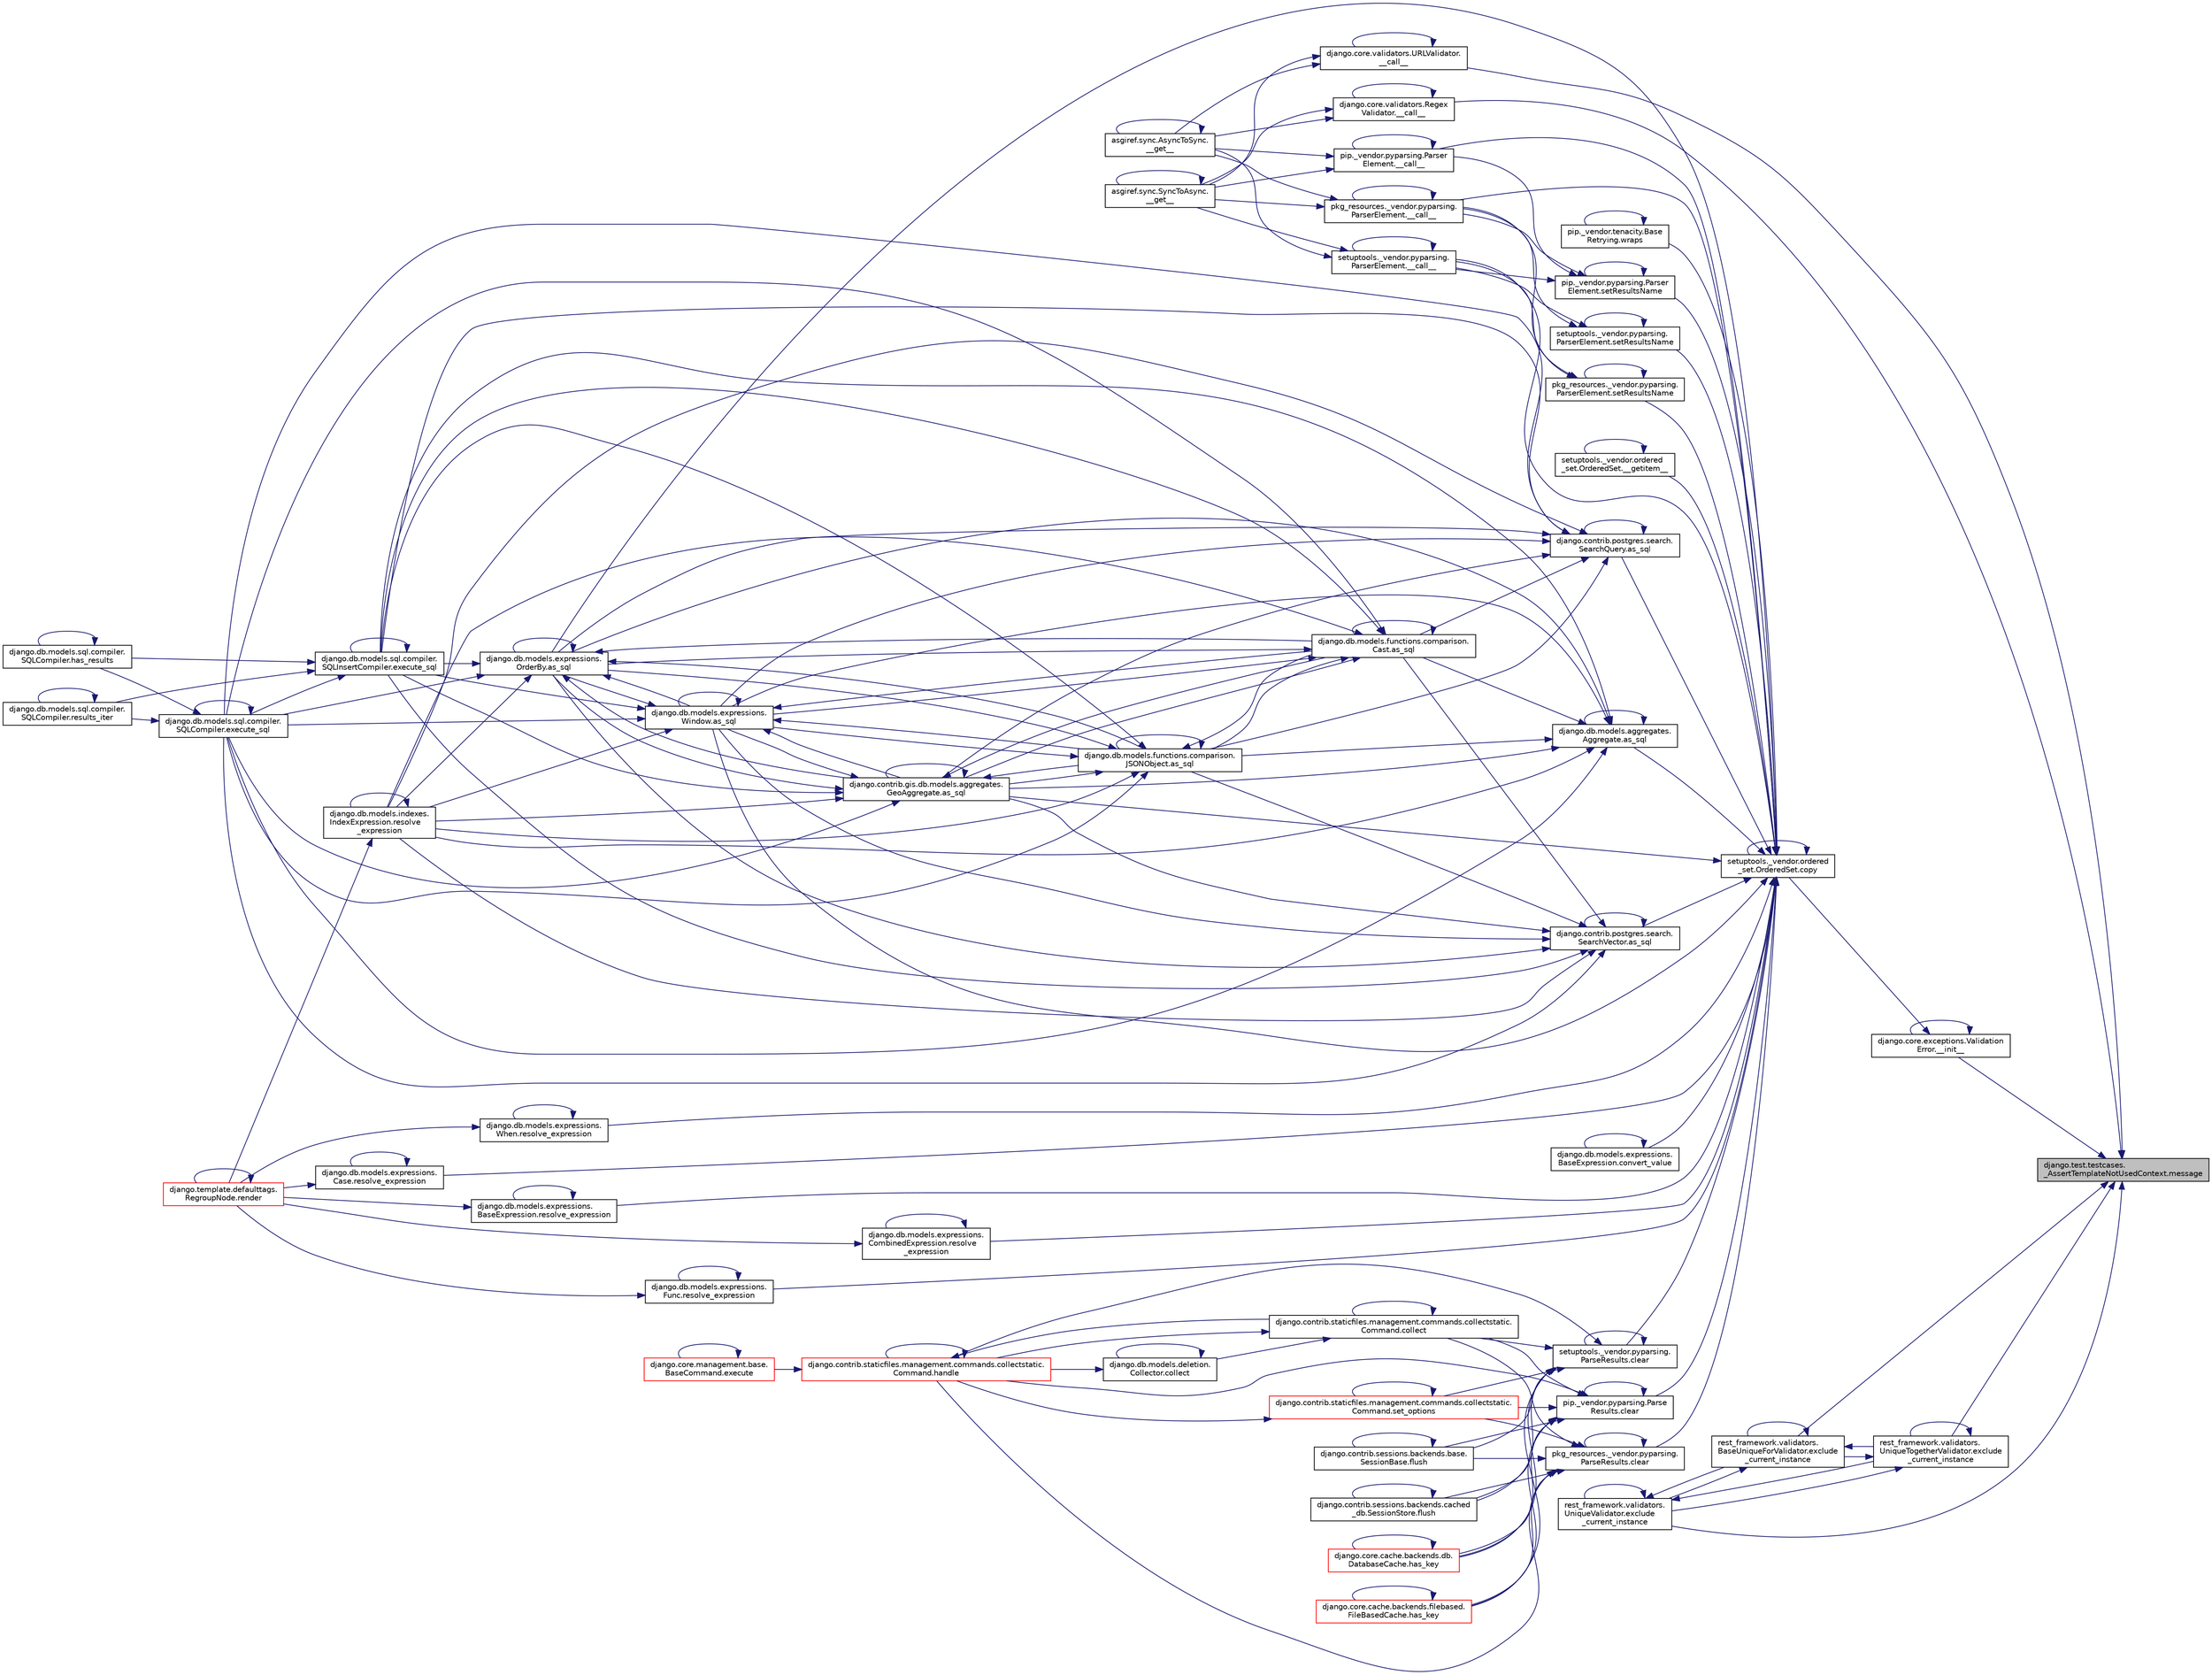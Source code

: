 digraph "django.test.testcases._AssertTemplateNotUsedContext.message"
{
 // LATEX_PDF_SIZE
  edge [fontname="Helvetica",fontsize="10",labelfontname="Helvetica",labelfontsize="10"];
  node [fontname="Helvetica",fontsize="10",shape=record];
  rankdir="RL";
  Node1 [label="django.test.testcases.\l_AssertTemplateNotUsedContext.message",height=0.2,width=0.4,color="black", fillcolor="grey75", style="filled", fontcolor="black",tooltip=" "];
  Node1 -> Node2 [dir="back",color="midnightblue",fontsize="10",style="solid",fontname="Helvetica"];
  Node2 [label="django.core.validators.Regex\lValidator.__call__",height=0.2,width=0.4,color="black", fillcolor="white", style="filled",URL="$de/dbf/classdjango_1_1core_1_1validators_1_1_regex_validator.html#ac9e6e877076e404ea076f207a43693c2",tooltip=" "];
  Node2 -> Node2 [dir="back",color="midnightblue",fontsize="10",style="solid",fontname="Helvetica"];
  Node2 -> Node3 [dir="back",color="midnightblue",fontsize="10",style="solid",fontname="Helvetica"];
  Node3 [label="asgiref.sync.AsyncToSync.\l__get__",height=0.2,width=0.4,color="black", fillcolor="white", style="filled",URL="$d9/d29/classasgiref_1_1sync_1_1_async_to_sync.html#a46832a12ae2d274d0c12529ddfed2c0b",tooltip=" "];
  Node3 -> Node3 [dir="back",color="midnightblue",fontsize="10",style="solid",fontname="Helvetica"];
  Node2 -> Node4 [dir="back",color="midnightblue",fontsize="10",style="solid",fontname="Helvetica"];
  Node4 [label="asgiref.sync.SyncToAsync.\l__get__",height=0.2,width=0.4,color="black", fillcolor="white", style="filled",URL="$de/d26/classasgiref_1_1sync_1_1_sync_to_async.html#a73128fe0b173a144bbf422953df88ddb",tooltip=" "];
  Node4 -> Node4 [dir="back",color="midnightblue",fontsize="10",style="solid",fontname="Helvetica"];
  Node1 -> Node5 [dir="back",color="midnightblue",fontsize="10",style="solid",fontname="Helvetica"];
  Node5 [label="django.core.validators.URLValidator.\l__call__",height=0.2,width=0.4,color="black", fillcolor="white", style="filled",URL="$d1/dfb/classdjango_1_1core_1_1validators_1_1_u_r_l_validator.html#a20d3e9e49e2ecc5443be887f53b7a204",tooltip=" "];
  Node5 -> Node5 [dir="back",color="midnightblue",fontsize="10",style="solid",fontname="Helvetica"];
  Node5 -> Node3 [dir="back",color="midnightblue",fontsize="10",style="solid",fontname="Helvetica"];
  Node5 -> Node4 [dir="back",color="midnightblue",fontsize="10",style="solid",fontname="Helvetica"];
  Node1 -> Node6 [dir="back",color="midnightblue",fontsize="10",style="solid",fontname="Helvetica"];
  Node6 [label="django.core.exceptions.Validation\lError.__init__",height=0.2,width=0.4,color="black", fillcolor="white", style="filled",URL="$d0/d31/classdjango_1_1core_1_1exceptions_1_1_validation_error.html#aa157e0e84234a762d710ff212076c3f1",tooltip=" "];
  Node6 -> Node6 [dir="back",color="midnightblue",fontsize="10",style="solid",fontname="Helvetica"];
  Node6 -> Node7 [dir="back",color="midnightblue",fontsize="10",style="solid",fontname="Helvetica"];
  Node7 [label="setuptools._vendor.ordered\l_set.OrderedSet.copy",height=0.2,width=0.4,color="black", fillcolor="white", style="filled",URL="$d0/d40/classsetuptools_1_1__vendor_1_1ordered__set_1_1_ordered_set.html#a84224c403039b9dac5d2794d85073053",tooltip=" "];
  Node7 -> Node8 [dir="back",color="midnightblue",fontsize="10",style="solid",fontname="Helvetica"];
  Node8 [label="pip._vendor.pyparsing.Parser\lElement.__call__",height=0.2,width=0.4,color="black", fillcolor="white", style="filled",URL="$df/d7f/classpip_1_1__vendor_1_1pyparsing_1_1_parser_element.html#ae345dfb10ea6a1e9c77120e86129ab16",tooltip=" "];
  Node8 -> Node8 [dir="back",color="midnightblue",fontsize="10",style="solid",fontname="Helvetica"];
  Node8 -> Node3 [dir="back",color="midnightblue",fontsize="10",style="solid",fontname="Helvetica"];
  Node8 -> Node4 [dir="back",color="midnightblue",fontsize="10",style="solid",fontname="Helvetica"];
  Node7 -> Node9 [dir="back",color="midnightblue",fontsize="10",style="solid",fontname="Helvetica"];
  Node9 [label="pkg_resources._vendor.pyparsing.\lParserElement.__call__",height=0.2,width=0.4,color="black", fillcolor="white", style="filled",URL="$de/df0/classpkg__resources_1_1__vendor_1_1pyparsing_1_1_parser_element.html#a43d9a7e720d29a80c49f63998712c9a5",tooltip=" "];
  Node9 -> Node9 [dir="back",color="midnightblue",fontsize="10",style="solid",fontname="Helvetica"];
  Node9 -> Node3 [dir="back",color="midnightblue",fontsize="10",style="solid",fontname="Helvetica"];
  Node9 -> Node4 [dir="back",color="midnightblue",fontsize="10",style="solid",fontname="Helvetica"];
  Node7 -> Node10 [dir="back",color="midnightblue",fontsize="10",style="solid",fontname="Helvetica"];
  Node10 [label="setuptools._vendor.pyparsing.\lParserElement.__call__",height=0.2,width=0.4,color="black", fillcolor="white", style="filled",URL="$d9/d25/classsetuptools_1_1__vendor_1_1pyparsing_1_1_parser_element.html#a7f154aa4d9339f88d2306325bf99b953",tooltip=" "];
  Node10 -> Node10 [dir="back",color="midnightblue",fontsize="10",style="solid",fontname="Helvetica"];
  Node10 -> Node3 [dir="back",color="midnightblue",fontsize="10",style="solid",fontname="Helvetica"];
  Node10 -> Node4 [dir="back",color="midnightblue",fontsize="10",style="solid",fontname="Helvetica"];
  Node7 -> Node11 [dir="back",color="midnightblue",fontsize="10",style="solid",fontname="Helvetica"];
  Node11 [label="setuptools._vendor.ordered\l_set.OrderedSet.__getitem__",height=0.2,width=0.4,color="black", fillcolor="white", style="filled",URL="$d0/d40/classsetuptools_1_1__vendor_1_1ordered__set_1_1_ordered_set.html#afa5d263824cc35374a0cf762672f68ae",tooltip=" "];
  Node11 -> Node11 [dir="back",color="midnightblue",fontsize="10",style="solid",fontname="Helvetica"];
  Node7 -> Node12 [dir="back",color="midnightblue",fontsize="10",style="solid",fontname="Helvetica"];
  Node12 [label="django.db.models.aggregates.\lAggregate.as_sql",height=0.2,width=0.4,color="black", fillcolor="white", style="filled",URL="$d7/d0c/classdjango_1_1db_1_1models_1_1aggregates_1_1_aggregate.html#a86af10d7994d4f7a535cb7476201db71",tooltip=" "];
  Node12 -> Node12 [dir="back",color="midnightblue",fontsize="10",style="solid",fontname="Helvetica"];
  Node12 -> Node13 [dir="back",color="midnightblue",fontsize="10",style="solid",fontname="Helvetica"];
  Node13 [label="django.db.models.functions.comparison.\lCast.as_sql",height=0.2,width=0.4,color="black", fillcolor="white", style="filled",URL="$dd/d3c/classdjango_1_1db_1_1models_1_1functions_1_1comparison_1_1_cast.html#a010e365ade29d50da0332d4f46b95cf0",tooltip=" "];
  Node13 -> Node13 [dir="back",color="midnightblue",fontsize="10",style="solid",fontname="Helvetica"];
  Node13 -> Node14 [dir="back",color="midnightblue",fontsize="10",style="solid",fontname="Helvetica"];
  Node14 [label="django.db.models.functions.comparison.\lJSONObject.as_sql",height=0.2,width=0.4,color="black", fillcolor="white", style="filled",URL="$db/d2f/classdjango_1_1db_1_1models_1_1functions_1_1comparison_1_1_j_s_o_n_object.html#a7ea48a9164c15f6c04fa1851987b0be4",tooltip=" "];
  Node14 -> Node13 [dir="back",color="midnightblue",fontsize="10",style="solid",fontname="Helvetica"];
  Node14 -> Node14 [dir="back",color="midnightblue",fontsize="10",style="solid",fontname="Helvetica"];
  Node14 -> Node15 [dir="back",color="midnightblue",fontsize="10",style="solid",fontname="Helvetica"];
  Node15 [label="django.contrib.gis.db.models.aggregates.\lGeoAggregate.as_sql",height=0.2,width=0.4,color="black", fillcolor="white", style="filled",URL="$df/dbe/classdjango_1_1contrib_1_1gis_1_1db_1_1models_1_1aggregates_1_1_geo_aggregate.html#a129bfb83cb8d965d40be63e974594fa7",tooltip=" "];
  Node15 -> Node13 [dir="back",color="midnightblue",fontsize="10",style="solid",fontname="Helvetica"];
  Node15 -> Node14 [dir="back",color="midnightblue",fontsize="10",style="solid",fontname="Helvetica"];
  Node15 -> Node15 [dir="back",color="midnightblue",fontsize="10",style="solid",fontname="Helvetica"];
  Node15 -> Node16 [dir="back",color="midnightblue",fontsize="10",style="solid",fontname="Helvetica"];
  Node16 [label="django.db.models.expressions.\lWindow.as_sql",height=0.2,width=0.4,color="black", fillcolor="white", style="filled",URL="$d6/d1c/classdjango_1_1db_1_1models_1_1expressions_1_1_window.html#a2a81a422e2884ef2026394b0f83416dc",tooltip=" "];
  Node16 -> Node13 [dir="back",color="midnightblue",fontsize="10",style="solid",fontname="Helvetica"];
  Node16 -> Node14 [dir="back",color="midnightblue",fontsize="10",style="solid",fontname="Helvetica"];
  Node16 -> Node15 [dir="back",color="midnightblue",fontsize="10",style="solid",fontname="Helvetica"];
  Node16 -> Node16 [dir="back",color="midnightblue",fontsize="10",style="solid",fontname="Helvetica"];
  Node16 -> Node17 [dir="back",color="midnightblue",fontsize="10",style="solid",fontname="Helvetica"];
  Node17 [label="django.db.models.expressions.\lOrderBy.as_sql",height=0.2,width=0.4,color="black", fillcolor="white", style="filled",URL="$da/d4d/classdjango_1_1db_1_1models_1_1expressions_1_1_order_by.html#a343064ad7cfdac310e95fd997ee6d4cc",tooltip=" "];
  Node17 -> Node13 [dir="back",color="midnightblue",fontsize="10",style="solid",fontname="Helvetica"];
  Node17 -> Node14 [dir="back",color="midnightblue",fontsize="10",style="solid",fontname="Helvetica"];
  Node17 -> Node15 [dir="back",color="midnightblue",fontsize="10",style="solid",fontname="Helvetica"];
  Node17 -> Node16 [dir="back",color="midnightblue",fontsize="10",style="solid",fontname="Helvetica"];
  Node17 -> Node17 [dir="back",color="midnightblue",fontsize="10",style="solid",fontname="Helvetica"];
  Node17 -> Node18 [dir="back",color="midnightblue",fontsize="10",style="solid",fontname="Helvetica"];
  Node18 [label="django.db.models.sql.compiler.\lSQLCompiler.execute_sql",height=0.2,width=0.4,color="black", fillcolor="white", style="filled",URL="$df/de2/classdjango_1_1db_1_1models_1_1sql_1_1compiler_1_1_s_q_l_compiler.html#a2547088c51124a0d09620d04cf56b050",tooltip=" "];
  Node18 -> Node18 [dir="back",color="midnightblue",fontsize="10",style="solid",fontname="Helvetica"];
  Node18 -> Node19 [dir="back",color="midnightblue",fontsize="10",style="solid",fontname="Helvetica"];
  Node19 [label="django.db.models.sql.compiler.\lSQLCompiler.has_results",height=0.2,width=0.4,color="black", fillcolor="white", style="filled",URL="$df/de2/classdjango_1_1db_1_1models_1_1sql_1_1compiler_1_1_s_q_l_compiler.html#a9d05678c81b8b17bf60caf67b3a66fee",tooltip=" "];
  Node19 -> Node19 [dir="back",color="midnightblue",fontsize="10",style="solid",fontname="Helvetica"];
  Node18 -> Node20 [dir="back",color="midnightblue",fontsize="10",style="solid",fontname="Helvetica"];
  Node20 [label="django.db.models.sql.compiler.\lSQLCompiler.results_iter",height=0.2,width=0.4,color="black", fillcolor="white", style="filled",URL="$df/de2/classdjango_1_1db_1_1models_1_1sql_1_1compiler_1_1_s_q_l_compiler.html#ae8fdefa3a4dd74aa89ec963abf30fcde",tooltip=" "];
  Node20 -> Node20 [dir="back",color="midnightblue",fontsize="10",style="solid",fontname="Helvetica"];
  Node17 -> Node21 [dir="back",color="midnightblue",fontsize="10",style="solid",fontname="Helvetica"];
  Node21 [label="django.db.models.sql.compiler.\lSQLInsertCompiler.execute_sql",height=0.2,width=0.4,color="black", fillcolor="white", style="filled",URL="$dd/daa/classdjango_1_1db_1_1models_1_1sql_1_1compiler_1_1_s_q_l_insert_compiler.html#a2ebda5346b92962b6ac5ca8234bfeb42",tooltip=" "];
  Node21 -> Node18 [dir="back",color="midnightblue",fontsize="10",style="solid",fontname="Helvetica"];
  Node21 -> Node21 [dir="back",color="midnightblue",fontsize="10",style="solid",fontname="Helvetica"];
  Node21 -> Node19 [dir="back",color="midnightblue",fontsize="10",style="solid",fontname="Helvetica"];
  Node21 -> Node20 [dir="back",color="midnightblue",fontsize="10",style="solid",fontname="Helvetica"];
  Node17 -> Node22 [dir="back",color="midnightblue",fontsize="10",style="solid",fontname="Helvetica"];
  Node22 [label="django.db.models.indexes.\lIndexExpression.resolve\l_expression",height=0.2,width=0.4,color="black", fillcolor="white", style="filled",URL="$df/d4f/classdjango_1_1db_1_1models_1_1indexes_1_1_index_expression.html#ae39ac90454fba3ff53ac2d342cd5feea",tooltip=" "];
  Node22 -> Node23 [dir="back",color="midnightblue",fontsize="10",style="solid",fontname="Helvetica"];
  Node23 [label="django.template.defaulttags.\lRegroupNode.render",height=0.2,width=0.4,color="red", fillcolor="white", style="filled",URL="$da/d86/classdjango_1_1template_1_1defaulttags_1_1_regroup_node.html#a301b8a2fd8a69d413de73aa3065f73c6",tooltip=" "];
  Node23 -> Node23 [dir="back",color="midnightblue",fontsize="10",style="solid",fontname="Helvetica"];
  Node22 -> Node22 [dir="back",color="midnightblue",fontsize="10",style="solid",fontname="Helvetica"];
  Node16 -> Node18 [dir="back",color="midnightblue",fontsize="10",style="solid",fontname="Helvetica"];
  Node16 -> Node21 [dir="back",color="midnightblue",fontsize="10",style="solid",fontname="Helvetica"];
  Node16 -> Node22 [dir="back",color="midnightblue",fontsize="10",style="solid",fontname="Helvetica"];
  Node15 -> Node17 [dir="back",color="midnightblue",fontsize="10",style="solid",fontname="Helvetica"];
  Node15 -> Node18 [dir="back",color="midnightblue",fontsize="10",style="solid",fontname="Helvetica"];
  Node15 -> Node21 [dir="back",color="midnightblue",fontsize="10",style="solid",fontname="Helvetica"];
  Node15 -> Node22 [dir="back",color="midnightblue",fontsize="10",style="solid",fontname="Helvetica"];
  Node14 -> Node16 [dir="back",color="midnightblue",fontsize="10",style="solid",fontname="Helvetica"];
  Node14 -> Node17 [dir="back",color="midnightblue",fontsize="10",style="solid",fontname="Helvetica"];
  Node14 -> Node18 [dir="back",color="midnightblue",fontsize="10",style="solid",fontname="Helvetica"];
  Node14 -> Node21 [dir="back",color="midnightblue",fontsize="10",style="solid",fontname="Helvetica"];
  Node14 -> Node22 [dir="back",color="midnightblue",fontsize="10",style="solid",fontname="Helvetica"];
  Node13 -> Node15 [dir="back",color="midnightblue",fontsize="10",style="solid",fontname="Helvetica"];
  Node13 -> Node16 [dir="back",color="midnightblue",fontsize="10",style="solid",fontname="Helvetica"];
  Node13 -> Node17 [dir="back",color="midnightblue",fontsize="10",style="solid",fontname="Helvetica"];
  Node13 -> Node18 [dir="back",color="midnightblue",fontsize="10",style="solid",fontname="Helvetica"];
  Node13 -> Node21 [dir="back",color="midnightblue",fontsize="10",style="solid",fontname="Helvetica"];
  Node13 -> Node22 [dir="back",color="midnightblue",fontsize="10",style="solid",fontname="Helvetica"];
  Node12 -> Node14 [dir="back",color="midnightblue",fontsize="10",style="solid",fontname="Helvetica"];
  Node12 -> Node15 [dir="back",color="midnightblue",fontsize="10",style="solid",fontname="Helvetica"];
  Node12 -> Node16 [dir="back",color="midnightblue",fontsize="10",style="solid",fontname="Helvetica"];
  Node12 -> Node17 [dir="back",color="midnightblue",fontsize="10",style="solid",fontname="Helvetica"];
  Node12 -> Node18 [dir="back",color="midnightblue",fontsize="10",style="solid",fontname="Helvetica"];
  Node12 -> Node21 [dir="back",color="midnightblue",fontsize="10",style="solid",fontname="Helvetica"];
  Node12 -> Node22 [dir="back",color="midnightblue",fontsize="10",style="solid",fontname="Helvetica"];
  Node7 -> Node15 [dir="back",color="midnightblue",fontsize="10",style="solid",fontname="Helvetica"];
  Node7 -> Node26 [dir="back",color="midnightblue",fontsize="10",style="solid",fontname="Helvetica"];
  Node26 [label="django.contrib.postgres.search.\lSearchVector.as_sql",height=0.2,width=0.4,color="black", fillcolor="white", style="filled",URL="$d3/d9b/classdjango_1_1contrib_1_1postgres_1_1search_1_1_search_vector.html#a20b770d5d88a5d8d2c6b3f60feb66e07",tooltip=" "];
  Node26 -> Node13 [dir="back",color="midnightblue",fontsize="10",style="solid",fontname="Helvetica"];
  Node26 -> Node14 [dir="back",color="midnightblue",fontsize="10",style="solid",fontname="Helvetica"];
  Node26 -> Node15 [dir="back",color="midnightblue",fontsize="10",style="solid",fontname="Helvetica"];
  Node26 -> Node26 [dir="back",color="midnightblue",fontsize="10",style="solid",fontname="Helvetica"];
  Node26 -> Node16 [dir="back",color="midnightblue",fontsize="10",style="solid",fontname="Helvetica"];
  Node26 -> Node17 [dir="back",color="midnightblue",fontsize="10",style="solid",fontname="Helvetica"];
  Node26 -> Node18 [dir="back",color="midnightblue",fontsize="10",style="solid",fontname="Helvetica"];
  Node26 -> Node21 [dir="back",color="midnightblue",fontsize="10",style="solid",fontname="Helvetica"];
  Node26 -> Node22 [dir="back",color="midnightblue",fontsize="10",style="solid",fontname="Helvetica"];
  Node7 -> Node27 [dir="back",color="midnightblue",fontsize="10",style="solid",fontname="Helvetica"];
  Node27 [label="django.contrib.postgres.search.\lSearchQuery.as_sql",height=0.2,width=0.4,color="black", fillcolor="white", style="filled",URL="$d4/d5f/classdjango_1_1contrib_1_1postgres_1_1search_1_1_search_query.html#a08057a93d8da31c23329543b1d429539",tooltip=" "];
  Node27 -> Node13 [dir="back",color="midnightblue",fontsize="10",style="solid",fontname="Helvetica"];
  Node27 -> Node14 [dir="back",color="midnightblue",fontsize="10",style="solid",fontname="Helvetica"];
  Node27 -> Node15 [dir="back",color="midnightblue",fontsize="10",style="solid",fontname="Helvetica"];
  Node27 -> Node27 [dir="back",color="midnightblue",fontsize="10",style="solid",fontname="Helvetica"];
  Node27 -> Node16 [dir="back",color="midnightblue",fontsize="10",style="solid",fontname="Helvetica"];
  Node27 -> Node17 [dir="back",color="midnightblue",fontsize="10",style="solid",fontname="Helvetica"];
  Node27 -> Node18 [dir="back",color="midnightblue",fontsize="10",style="solid",fontname="Helvetica"];
  Node27 -> Node21 [dir="back",color="midnightblue",fontsize="10",style="solid",fontname="Helvetica"];
  Node27 -> Node22 [dir="back",color="midnightblue",fontsize="10",style="solid",fontname="Helvetica"];
  Node7 -> Node16 [dir="back",color="midnightblue",fontsize="10",style="solid",fontname="Helvetica"];
  Node7 -> Node17 [dir="back",color="midnightblue",fontsize="10",style="solid",fontname="Helvetica"];
  Node7 -> Node28 [dir="back",color="midnightblue",fontsize="10",style="solid",fontname="Helvetica"];
  Node28 [label="pip._vendor.pyparsing.Parse\lResults.clear",height=0.2,width=0.4,color="black", fillcolor="white", style="filled",URL="$d3/d5b/classpip_1_1__vendor_1_1pyparsing_1_1_parse_results.html#ab6e049e34b90004c1d59069da7a5cc08",tooltip=" "];
  Node28 -> Node28 [dir="back",color="midnightblue",fontsize="10",style="solid",fontname="Helvetica"];
  Node28 -> Node29 [dir="back",color="midnightblue",fontsize="10",style="solid",fontname="Helvetica"];
  Node29 [label="django.contrib.staticfiles.management.commands.collectstatic.\lCommand.collect",height=0.2,width=0.4,color="black", fillcolor="white", style="filled",URL="$d8/df6/classdjango_1_1contrib_1_1staticfiles_1_1management_1_1commands_1_1collectstatic_1_1_command.html#aba77c58b072adfba7d601f87dbb8d127",tooltip=" "];
  Node29 -> Node29 [dir="back",color="midnightblue",fontsize="10",style="solid",fontname="Helvetica"];
  Node29 -> Node30 [dir="back",color="midnightblue",fontsize="10",style="solid",fontname="Helvetica"];
  Node30 [label="django.db.models.deletion.\lCollector.collect",height=0.2,width=0.4,color="black", fillcolor="white", style="filled",URL="$d8/dc4/classdjango_1_1db_1_1models_1_1deletion_1_1_collector.html#a44e7793473ae99b03633319af84ad54a",tooltip=" "];
  Node30 -> Node30 [dir="back",color="midnightblue",fontsize="10",style="solid",fontname="Helvetica"];
  Node30 -> Node31 [dir="back",color="midnightblue",fontsize="10",style="solid",fontname="Helvetica"];
  Node31 [label="django.contrib.staticfiles.management.commands.collectstatic.\lCommand.handle",height=0.2,width=0.4,color="red", fillcolor="white", style="filled",URL="$d8/df6/classdjango_1_1contrib_1_1staticfiles_1_1management_1_1commands_1_1collectstatic_1_1_command.html#a13878bded4ab6e437894a5f2ea36adb5",tooltip=" "];
  Node31 -> Node29 [dir="back",color="midnightblue",fontsize="10",style="solid",fontname="Helvetica"];
  Node31 -> Node32 [dir="back",color="midnightblue",fontsize="10",style="solid",fontname="Helvetica"];
  Node32 [label="django.core.management.base.\lBaseCommand.execute",height=0.2,width=0.4,color="red", fillcolor="white", style="filled",URL="$db/da3/classdjango_1_1core_1_1management_1_1base_1_1_base_command.html#a900029c213c1456bbd6f8e5b8ead2201",tooltip=" "];
  Node32 -> Node32 [dir="back",color="midnightblue",fontsize="10",style="solid",fontname="Helvetica"];
  Node31 -> Node31 [dir="back",color="midnightblue",fontsize="10",style="solid",fontname="Helvetica"];
  Node29 -> Node31 [dir="back",color="midnightblue",fontsize="10",style="solid",fontname="Helvetica"];
  Node28 -> Node208 [dir="back",color="midnightblue",fontsize="10",style="solid",fontname="Helvetica"];
  Node208 [label="django.contrib.sessions.backends.base.\lSessionBase.flush",height=0.2,width=0.4,color="black", fillcolor="white", style="filled",URL="$d1/d6e/classdjango_1_1contrib_1_1sessions_1_1backends_1_1base_1_1_session_base.html#a18ac051ff0ed681bdbd2f19fcc90e0f7",tooltip=" "];
  Node208 -> Node208 [dir="back",color="midnightblue",fontsize="10",style="solid",fontname="Helvetica"];
  Node28 -> Node209 [dir="back",color="midnightblue",fontsize="10",style="solid",fontname="Helvetica"];
  Node209 [label="django.contrib.sessions.backends.cached\l_db.SessionStore.flush",height=0.2,width=0.4,color="black", fillcolor="white", style="filled",URL="$d9/dd2/classdjango_1_1contrib_1_1sessions_1_1backends_1_1cached__db_1_1_session_store.html#a689a0a07d929dd4e1dd252d82104a655",tooltip=" "];
  Node209 -> Node209 [dir="back",color="midnightblue",fontsize="10",style="solid",fontname="Helvetica"];
  Node28 -> Node31 [dir="back",color="midnightblue",fontsize="10",style="solid",fontname="Helvetica"];
  Node28 -> Node210 [dir="back",color="midnightblue",fontsize="10",style="solid",fontname="Helvetica"];
  Node210 [label="django.core.cache.backends.db.\lDatabaseCache.has_key",height=0.2,width=0.4,color="red", fillcolor="white", style="filled",URL="$d7/dcb/classdjango_1_1core_1_1cache_1_1backends_1_1db_1_1_database_cache.html#a612889ad62de99366e4b53f7f2925142",tooltip=" "];
  Node210 -> Node210 [dir="back",color="midnightblue",fontsize="10",style="solid",fontname="Helvetica"];
  Node28 -> Node248 [dir="back",color="midnightblue",fontsize="10",style="solid",fontname="Helvetica"];
  Node248 [label="django.core.cache.backends.filebased.\lFileBasedCache.has_key",height=0.2,width=0.4,color="red", fillcolor="white", style="filled",URL="$df/d01/classdjango_1_1core_1_1cache_1_1backends_1_1filebased_1_1_file_based_cache.html#acc9205b707f45376c76cd02779d52dc2",tooltip=" "];
  Node248 -> Node248 [dir="back",color="midnightblue",fontsize="10",style="solid",fontname="Helvetica"];
  Node28 -> Node249 [dir="back",color="midnightblue",fontsize="10",style="solid",fontname="Helvetica"];
  Node249 [label="django.contrib.staticfiles.management.commands.collectstatic.\lCommand.set_options",height=0.2,width=0.4,color="red", fillcolor="white", style="filled",URL="$d8/df6/classdjango_1_1contrib_1_1staticfiles_1_1management_1_1commands_1_1collectstatic_1_1_command.html#aeea3ec13d3e5f93e38feb3eeff67379f",tooltip=" "];
  Node249 -> Node31 [dir="back",color="midnightblue",fontsize="10",style="solid",fontname="Helvetica"];
  Node249 -> Node249 [dir="back",color="midnightblue",fontsize="10",style="solid",fontname="Helvetica"];
  Node7 -> Node207 [dir="back",color="midnightblue",fontsize="10",style="solid",fontname="Helvetica"];
  Node207 [label="pkg_resources._vendor.pyparsing.\lParseResults.clear",height=0.2,width=0.4,color="black", fillcolor="white", style="filled",URL="$d3/d93/classpkg__resources_1_1__vendor_1_1pyparsing_1_1_parse_results.html#a14a75f633961fdc58d077c5d26635038",tooltip=" "];
  Node207 -> Node207 [dir="back",color="midnightblue",fontsize="10",style="solid",fontname="Helvetica"];
  Node207 -> Node29 [dir="back",color="midnightblue",fontsize="10",style="solid",fontname="Helvetica"];
  Node207 -> Node208 [dir="back",color="midnightblue",fontsize="10",style="solid",fontname="Helvetica"];
  Node207 -> Node209 [dir="back",color="midnightblue",fontsize="10",style="solid",fontname="Helvetica"];
  Node207 -> Node31 [dir="back",color="midnightblue",fontsize="10",style="solid",fontname="Helvetica"];
  Node207 -> Node210 [dir="back",color="midnightblue",fontsize="10",style="solid",fontname="Helvetica"];
  Node207 -> Node248 [dir="back",color="midnightblue",fontsize="10",style="solid",fontname="Helvetica"];
  Node207 -> Node249 [dir="back",color="midnightblue",fontsize="10",style="solid",fontname="Helvetica"];
  Node7 -> Node252 [dir="back",color="midnightblue",fontsize="10",style="solid",fontname="Helvetica"];
  Node252 [label="setuptools._vendor.pyparsing.\lParseResults.clear",height=0.2,width=0.4,color="black", fillcolor="white", style="filled",URL="$df/d77/classsetuptools_1_1__vendor_1_1pyparsing_1_1_parse_results.html#a2683a26b96b087edaec172f6f837058b",tooltip=" "];
  Node252 -> Node252 [dir="back",color="midnightblue",fontsize="10",style="solid",fontname="Helvetica"];
  Node252 -> Node29 [dir="back",color="midnightblue",fontsize="10",style="solid",fontname="Helvetica"];
  Node252 -> Node208 [dir="back",color="midnightblue",fontsize="10",style="solid",fontname="Helvetica"];
  Node252 -> Node209 [dir="back",color="midnightblue",fontsize="10",style="solid",fontname="Helvetica"];
  Node252 -> Node31 [dir="back",color="midnightblue",fontsize="10",style="solid",fontname="Helvetica"];
  Node252 -> Node210 [dir="back",color="midnightblue",fontsize="10",style="solid",fontname="Helvetica"];
  Node252 -> Node248 [dir="back",color="midnightblue",fontsize="10",style="solid",fontname="Helvetica"];
  Node252 -> Node249 [dir="back",color="midnightblue",fontsize="10",style="solid",fontname="Helvetica"];
  Node7 -> Node253 [dir="back",color="midnightblue",fontsize="10",style="solid",fontname="Helvetica"];
  Node253 [label="django.db.models.expressions.\lBaseExpression.convert_value",height=0.2,width=0.4,color="black", fillcolor="white", style="filled",URL="$de/d6b/classdjango_1_1db_1_1models_1_1expressions_1_1_base_expression.html#a17a709653d93ba657fb2ed791346e38f",tooltip=" "];
  Node253 -> Node253 [dir="back",color="midnightblue",fontsize="10",style="solid",fontname="Helvetica"];
  Node7 -> Node7 [dir="back",color="midnightblue",fontsize="10",style="solid",fontname="Helvetica"];
  Node7 -> Node254 [dir="back",color="midnightblue",fontsize="10",style="solid",fontname="Helvetica"];
  Node254 [label="django.db.models.expressions.\lBaseExpression.resolve_expression",height=0.2,width=0.4,color="black", fillcolor="white", style="filled",URL="$de/d6b/classdjango_1_1db_1_1models_1_1expressions_1_1_base_expression.html#aa13750acce26e49830dd7f797f938bdc",tooltip=" "];
  Node254 -> Node23 [dir="back",color="midnightblue",fontsize="10",style="solid",fontname="Helvetica"];
  Node254 -> Node254 [dir="back",color="midnightblue",fontsize="10",style="solid",fontname="Helvetica"];
  Node7 -> Node255 [dir="back",color="midnightblue",fontsize="10",style="solid",fontname="Helvetica"];
  Node255 [label="django.db.models.expressions.\lCombinedExpression.resolve\l_expression",height=0.2,width=0.4,color="black", fillcolor="white", style="filled",URL="$dc/d12/classdjango_1_1db_1_1models_1_1expressions_1_1_combined_expression.html#a48f503b2ffb0cf67a3064f0cfab1f191",tooltip=" "];
  Node255 -> Node23 [dir="back",color="midnightblue",fontsize="10",style="solid",fontname="Helvetica"];
  Node255 -> Node255 [dir="back",color="midnightblue",fontsize="10",style="solid",fontname="Helvetica"];
  Node7 -> Node256 [dir="back",color="midnightblue",fontsize="10",style="solid",fontname="Helvetica"];
  Node256 [label="django.db.models.expressions.\lFunc.resolve_expression",height=0.2,width=0.4,color="black", fillcolor="white", style="filled",URL="$d8/d57/classdjango_1_1db_1_1models_1_1expressions_1_1_func.html#ad831ab3b8c4ec8e2c9ea0353d6790d38",tooltip=" "];
  Node256 -> Node23 [dir="back",color="midnightblue",fontsize="10",style="solid",fontname="Helvetica"];
  Node256 -> Node256 [dir="back",color="midnightblue",fontsize="10",style="solid",fontname="Helvetica"];
  Node7 -> Node257 [dir="back",color="midnightblue",fontsize="10",style="solid",fontname="Helvetica"];
  Node257 [label="django.db.models.expressions.\lWhen.resolve_expression",height=0.2,width=0.4,color="black", fillcolor="white", style="filled",URL="$d6/dd5/classdjango_1_1db_1_1models_1_1expressions_1_1_when.html#a0a28feb711df427e6c0eae219e5b5981",tooltip=" "];
  Node257 -> Node23 [dir="back",color="midnightblue",fontsize="10",style="solid",fontname="Helvetica"];
  Node257 -> Node257 [dir="back",color="midnightblue",fontsize="10",style="solid",fontname="Helvetica"];
  Node7 -> Node258 [dir="back",color="midnightblue",fontsize="10",style="solid",fontname="Helvetica"];
  Node258 [label="django.db.models.expressions.\lCase.resolve_expression",height=0.2,width=0.4,color="black", fillcolor="white", style="filled",URL="$dc/dfd/classdjango_1_1db_1_1models_1_1expressions_1_1_case.html#a54427dcdbedead4176f05b34572e85ad",tooltip=" "];
  Node258 -> Node23 [dir="back",color="midnightblue",fontsize="10",style="solid",fontname="Helvetica"];
  Node258 -> Node258 [dir="back",color="midnightblue",fontsize="10",style="solid",fontname="Helvetica"];
  Node7 -> Node259 [dir="back",color="midnightblue",fontsize="10",style="solid",fontname="Helvetica"];
  Node259 [label="pip._vendor.pyparsing.Parser\lElement.setResultsName",height=0.2,width=0.4,color="black", fillcolor="white", style="filled",URL="$df/d7f/classpip_1_1__vendor_1_1pyparsing_1_1_parser_element.html#ab7887526af9674a6b7969bd4d9756bf9",tooltip=" "];
  Node259 -> Node8 [dir="back",color="midnightblue",fontsize="10",style="solid",fontname="Helvetica"];
  Node259 -> Node9 [dir="back",color="midnightblue",fontsize="10",style="solid",fontname="Helvetica"];
  Node259 -> Node10 [dir="back",color="midnightblue",fontsize="10",style="solid",fontname="Helvetica"];
  Node259 -> Node259 [dir="back",color="midnightblue",fontsize="10",style="solid",fontname="Helvetica"];
  Node7 -> Node260 [dir="back",color="midnightblue",fontsize="10",style="solid",fontname="Helvetica"];
  Node260 [label="pkg_resources._vendor.pyparsing.\lParserElement.setResultsName",height=0.2,width=0.4,color="black", fillcolor="white", style="filled",URL="$de/df0/classpkg__resources_1_1__vendor_1_1pyparsing_1_1_parser_element.html#a787aafab87357373be31819f83517344",tooltip=" "];
  Node260 -> Node9 [dir="back",color="midnightblue",fontsize="10",style="solid",fontname="Helvetica"];
  Node260 -> Node10 [dir="back",color="midnightblue",fontsize="10",style="solid",fontname="Helvetica"];
  Node260 -> Node260 [dir="back",color="midnightblue",fontsize="10",style="solid",fontname="Helvetica"];
  Node7 -> Node261 [dir="back",color="midnightblue",fontsize="10",style="solid",fontname="Helvetica"];
  Node261 [label="setuptools._vendor.pyparsing.\lParserElement.setResultsName",height=0.2,width=0.4,color="black", fillcolor="white", style="filled",URL="$d9/d25/classsetuptools_1_1__vendor_1_1pyparsing_1_1_parser_element.html#a3c4dc5305a3369fad37fc46442079a69",tooltip=" "];
  Node261 -> Node9 [dir="back",color="midnightblue",fontsize="10",style="solid",fontname="Helvetica"];
  Node261 -> Node10 [dir="back",color="midnightblue",fontsize="10",style="solid",fontname="Helvetica"];
  Node261 -> Node261 [dir="back",color="midnightblue",fontsize="10",style="solid",fontname="Helvetica"];
  Node7 -> Node262 [dir="back",color="midnightblue",fontsize="10",style="solid",fontname="Helvetica"];
  Node262 [label="pip._vendor.tenacity.Base\lRetrying.wraps",height=0.2,width=0.4,color="black", fillcolor="white", style="filled",URL="$d2/d69/classpip_1_1__vendor_1_1tenacity_1_1_base_retrying.html#ac425e76589ab1ebafc9603fc6f5d6784",tooltip=" "];
  Node262 -> Node262 [dir="back",color="midnightblue",fontsize="10",style="solid",fontname="Helvetica"];
  Node1 -> Node364 [dir="back",color="midnightblue",fontsize="10",style="solid",fontname="Helvetica"];
  Node364 [label="rest_framework.validators.\lUniqueTogetherValidator.exclude\l_current_instance",height=0.2,width=0.4,color="black", fillcolor="white", style="filled",URL="$d8/df3/classrest__framework_1_1validators_1_1_unique_together_validator.html#a872e5afbee8c4160bba291bf2dbc9a96",tooltip=" "];
  Node364 -> Node364 [dir="back",color="midnightblue",fontsize="10",style="solid",fontname="Helvetica"];
  Node364 -> Node365 [dir="back",color="midnightblue",fontsize="10",style="solid",fontname="Helvetica"];
  Node365 [label="rest_framework.validators.\lBaseUniqueForValidator.exclude\l_current_instance",height=0.2,width=0.4,color="black", fillcolor="white", style="filled",URL="$d7/d15/classrest__framework_1_1validators_1_1_base_unique_for_validator.html#a695aa68f1278ccc42fad6fa2153c5da0",tooltip=" "];
  Node365 -> Node364 [dir="back",color="midnightblue",fontsize="10",style="solid",fontname="Helvetica"];
  Node365 -> Node365 [dir="back",color="midnightblue",fontsize="10",style="solid",fontname="Helvetica"];
  Node365 -> Node366 [dir="back",color="midnightblue",fontsize="10",style="solid",fontname="Helvetica"];
  Node366 [label="rest_framework.validators.\lUniqueValidator.exclude\l_current_instance",height=0.2,width=0.4,color="black", fillcolor="white", style="filled",URL="$df/dfd/classrest__framework_1_1validators_1_1_unique_validator.html#af919fcec709e412d91fe08286e1900db",tooltip=" "];
  Node366 -> Node364 [dir="back",color="midnightblue",fontsize="10",style="solid",fontname="Helvetica"];
  Node366 -> Node365 [dir="back",color="midnightblue",fontsize="10",style="solid",fontname="Helvetica"];
  Node366 -> Node366 [dir="back",color="midnightblue",fontsize="10",style="solid",fontname="Helvetica"];
  Node364 -> Node366 [dir="back",color="midnightblue",fontsize="10",style="solid",fontname="Helvetica"];
  Node1 -> Node365 [dir="back",color="midnightblue",fontsize="10",style="solid",fontname="Helvetica"];
  Node1 -> Node366 [dir="back",color="midnightblue",fontsize="10",style="solid",fontname="Helvetica"];
}
